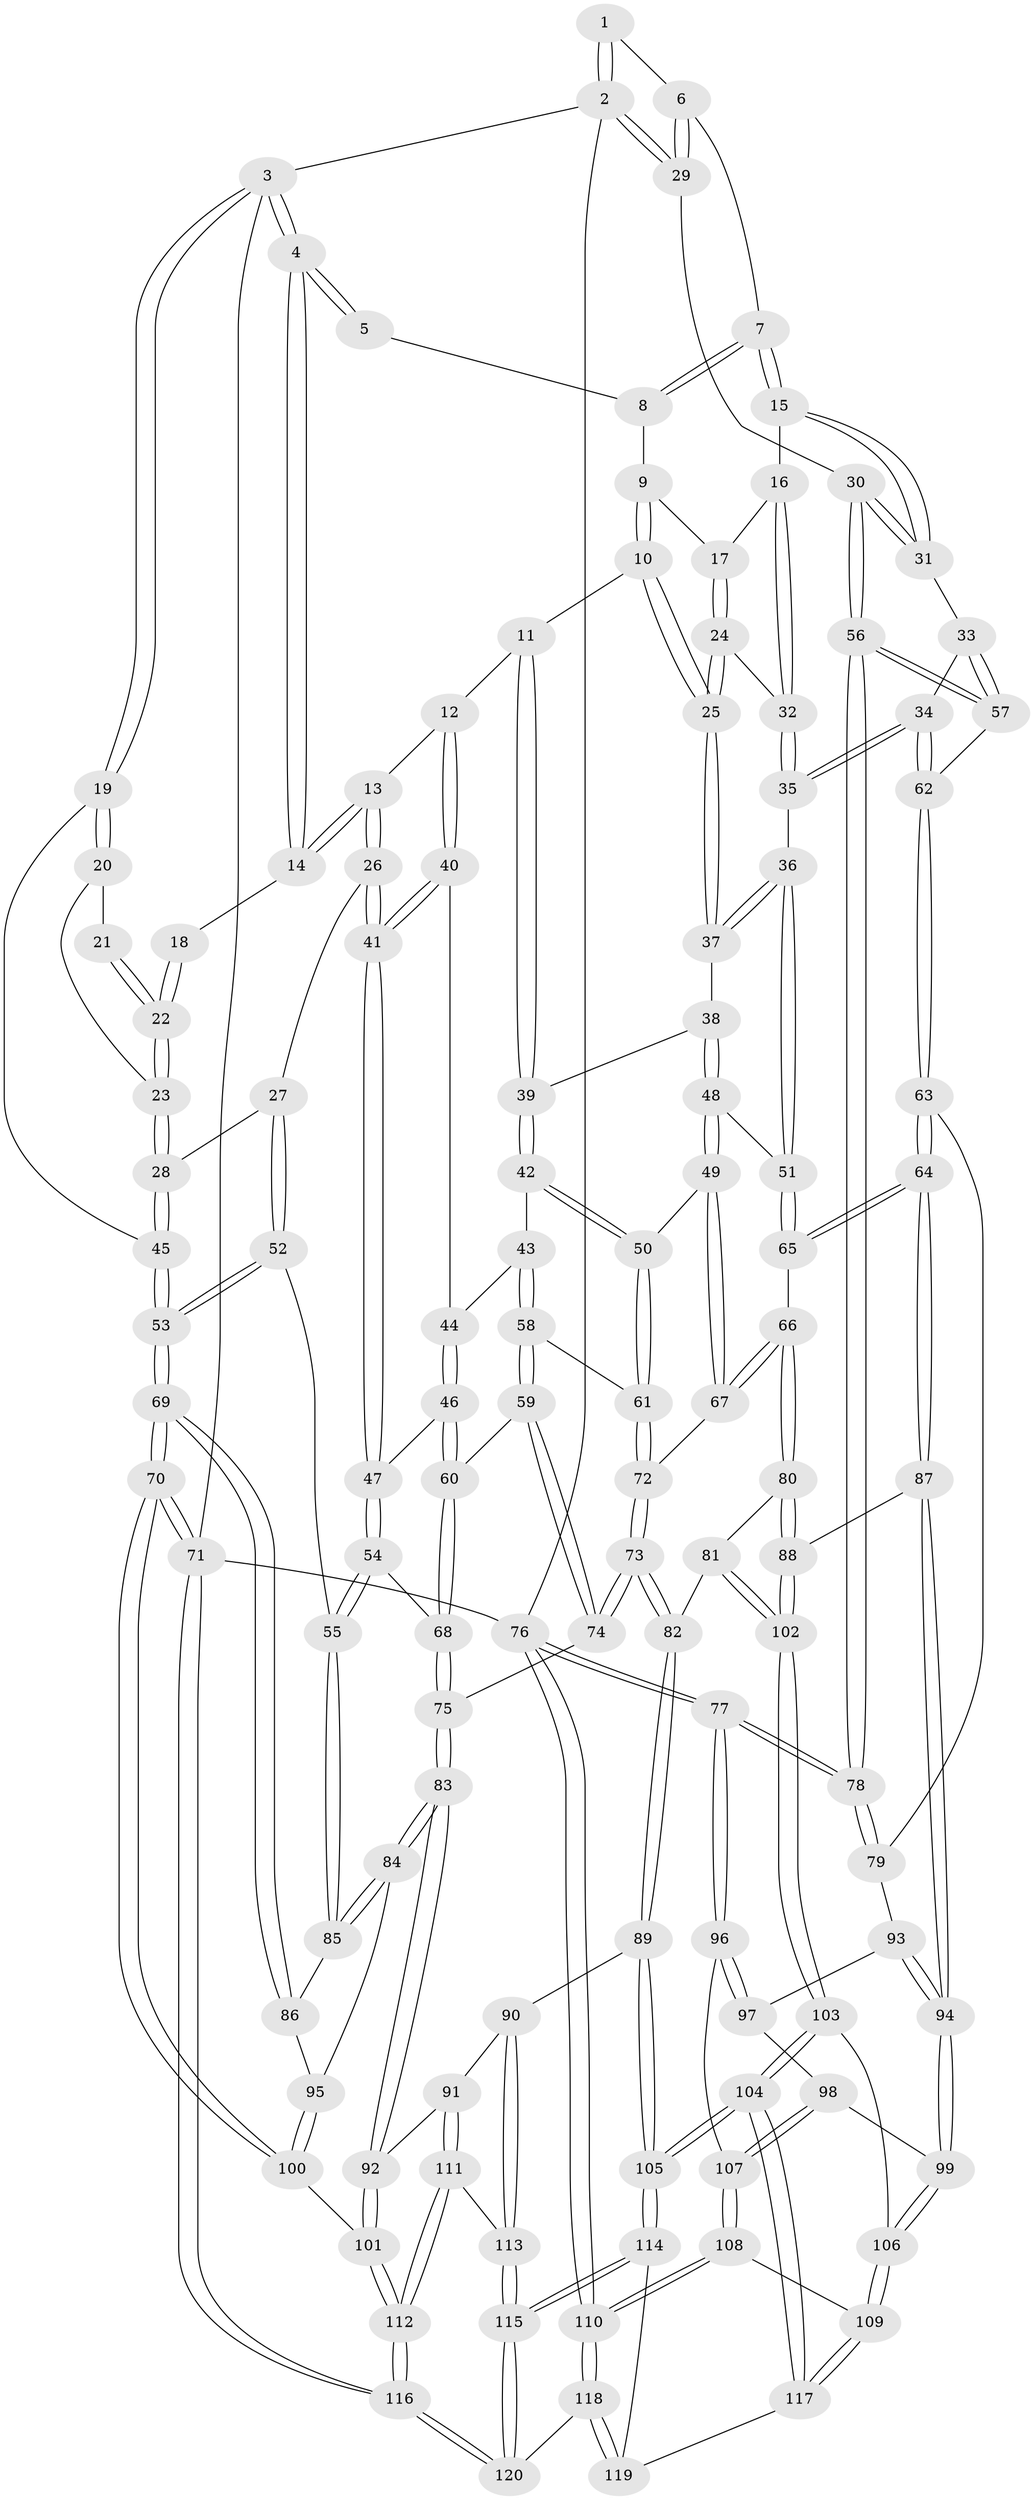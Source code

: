 // coarse degree distribution, {5: 0.016666666666666666, 3: 0.31666666666666665, 4: 0.65, 6: 0.016666666666666666}
// Generated by graph-tools (version 1.1) at 2025/38/03/04/25 23:38:20]
// undirected, 120 vertices, 297 edges
graph export_dot {
  node [color=gray90,style=filled];
  1 [pos="+0.7994004157259725+0"];
  2 [pos="+1+0"];
  3 [pos="+0+0"];
  4 [pos="+0.3362475955764298+0"];
  5 [pos="+0.6370744239943456+0"];
  6 [pos="+0.8719146423777757+0.09414294193294645"];
  7 [pos="+0.8626622186272566+0.10494358162108679"];
  8 [pos="+0.6554464264415271+0"];
  9 [pos="+0.6550644961944249+0"];
  10 [pos="+0.5799336447502569+0.16261350813482373"];
  11 [pos="+0.570220600040815+0.1662733672176154"];
  12 [pos="+0.4144674352676309+0.1467013840062689"];
  13 [pos="+0.3509696882645469+0"];
  14 [pos="+0.3293064184201227+0"];
  15 [pos="+0.8523182197343445+0.13898066687324226"];
  16 [pos="+0.8330332329300058+0.14826315490693956"];
  17 [pos="+0.7220028020615531+0.07823959207686074"];
  18 [pos="+0.2418429004628306+0"];
  19 [pos="+0+0"];
  20 [pos="+0.005573374728708308+0.04114825852879039"];
  21 [pos="+0.05336060068165558+0.04636827847084939"];
  22 [pos="+0.1368167262831733+0.10449387106653346"];
  23 [pos="+0.1289426651982451+0.19584689257918955"];
  24 [pos="+0.6875760787937845+0.18689780459494315"];
  25 [pos="+0.6607027255406986+0.19948530492409872"];
  26 [pos="+0.1451128034067842+0.25790643527365714"];
  27 [pos="+0.136644343411795+0.2557000756019245"];
  28 [pos="+0.13227931971297788+0.2519768398346483"];
  29 [pos="+1+0"];
  30 [pos="+1+0.24324336742200953"];
  31 [pos="+0.9674770740075945+0.23925430828144664"];
  32 [pos="+0.8003875087782087+0.18106784912185067"];
  33 [pos="+0.8654739858676748+0.3326551483990207"];
  34 [pos="+0.818840749578881+0.3487062345211903"];
  35 [pos="+0.7979048351113164+0.3350530263555312"];
  36 [pos="+0.7640967677416792+0.33386831200844397"];
  37 [pos="+0.6807542323535027+0.2838078540143162"];
  38 [pos="+0.6030039993280576+0.34583575992826665"];
  39 [pos="+0.5422045823600296+0.33054954414992277"];
  40 [pos="+0.3769949154306439+0.23669599401203717"];
  41 [pos="+0.2055736382262567+0.2941899190193939"];
  42 [pos="+0.5101174254107047+0.34535438669423085"];
  43 [pos="+0.4472761831296223+0.3386549787305601"];
  44 [pos="+0.39469784182981205+0.26503020139355415"];
  45 [pos="+0+0.16605180878273523"];
  46 [pos="+0.30779354935449155+0.4357355359596848"];
  47 [pos="+0.22999784356930164+0.38160032157618173"];
  48 [pos="+0.6385764918014447+0.41685232098356884"];
  49 [pos="+0.5575427622174253+0.471016493645771"];
  50 [pos="+0.5213352609436976+0.39492509583378016"];
  51 [pos="+0.6669026132178016+0.42930449704884865"];
  52 [pos="+0.021940425676163302+0.4479077297376042"];
  53 [pos="+0+0.4595095724257158"];
  54 [pos="+0.13629914156289727+0.5323945700151759"];
  55 [pos="+0.12791440191512912+0.5358408689400914"];
  56 [pos="+1+0.5396250613232221"];
  57 [pos="+1+0.46181504714561505"];
  58 [pos="+0.38883880406580557+0.45153769200013955"];
  59 [pos="+0.36223848216310306+0.4608351081858235"];
  60 [pos="+0.31690374772742497+0.44317638207869864"];
  61 [pos="+0.45427150994094684+0.4900348816580278"];
  62 [pos="+0.8237697426872961+0.4058080440630642"];
  63 [pos="+0.8065209905512519+0.5506278622840081"];
  64 [pos="+0.7814133365169135+0.5633052827561446"];
  65 [pos="+0.7292250857593308+0.5581527480894856"];
  66 [pos="+0.7077901616461945+0.5675156807483395"];
  67 [pos="+0.5422712326978646+0.5185365928451258"];
  68 [pos="+0.22979007176114422+0.5598113376938688"];
  69 [pos="+0+0.671003764706353"];
  70 [pos="+0+0.7431686490426656"];
  71 [pos="+0+1"];
  72 [pos="+0.5096514507549186+0.5373404850847975"];
  73 [pos="+0.4709785099746204+0.6754085145308216"];
  74 [pos="+0.34369777059082046+0.5962548771558482"];
  75 [pos="+0.2896064801374686+0.6099084651708163"];
  76 [pos="+1+1"];
  77 [pos="+1+0.7145551238915752"];
  78 [pos="+1+0.5420887955800789"];
  79 [pos="+0.9250013964436503+0.568885659011235"];
  80 [pos="+0.6812688456413508+0.6006990452918762"];
  81 [pos="+0.5549173602702178+0.7064913617764047"];
  82 [pos="+0.47790230077019213+0.694797087706506"];
  83 [pos="+0.2281791342485848+0.7332516104556657"];
  84 [pos="+0.13642459382664007+0.6590500501793253"];
  85 [pos="+0.10721168037477678+0.592919080308841"];
  86 [pos="+0.04445461614236712+0.6169435089012477"];
  87 [pos="+0.7929458332339879+0.751348428626815"];
  88 [pos="+0.6999612600299246+0.7584581123068224"];
  89 [pos="+0.4415469807225365+0.7519962654021525"];
  90 [pos="+0.34636986337818304+0.8289622179731773"];
  91 [pos="+0.2939628665677391+0.8209414813188146"];
  92 [pos="+0.24595437934033135+0.8060710899902576"];
  93 [pos="+0.9017852929164983+0.6706380919273593"];
  94 [pos="+0.8024432835190255+0.7610961895540097"];
  95 [pos="+0.054401247431271546+0.7509114379796122"];
  96 [pos="+1+0.7465204244434162"];
  97 [pos="+0.9127280122566147+0.720596883254139"];
  98 [pos="+0.8298071113406627+0.7844178145826654"];
  99 [pos="+0.8064012762931535+0.7666326989477569"];
  100 [pos="+0.045604690277789565+0.7660315998540709"];
  101 [pos="+0.15445087355425394+0.8600134057215826"];
  102 [pos="+0.635625271539039+0.7823035100166594"];
  103 [pos="+0.6368889279218901+0.8879448429535414"];
  104 [pos="+0.611940741207921+0.9322198446014942"];
  105 [pos="+0.5960742172166791+0.9530727482291246"];
  106 [pos="+0.7161169303717836+0.8777405350770334"];
  107 [pos="+0.8770172679600082+0.8487348068345123"];
  108 [pos="+0.8722565332980078+0.8851191567781614"];
  109 [pos="+0.8143583100027814+0.9268486880762762"];
  110 [pos="+1+1"];
  111 [pos="+0.26350733220541295+0.9665600165456928"];
  112 [pos="+0+1"];
  113 [pos="+0.43367242997154026+1"];
  114 [pos="+0.5666988733272206+1"];
  115 [pos="+0.5058886336260764+1"];
  116 [pos="+0+1"];
  117 [pos="+0.8013978212340507+0.9532218549120333"];
  118 [pos="+0.8100321334931396+1"];
  119 [pos="+0.8008505393730249+0.9556906687360108"];
  120 [pos="+0.5055642725894524+1"];
  1 -- 2;
  1 -- 2;
  1 -- 6;
  2 -- 3;
  2 -- 29;
  2 -- 29;
  2 -- 76;
  3 -- 4;
  3 -- 4;
  3 -- 19;
  3 -- 19;
  3 -- 71;
  4 -- 5;
  4 -- 5;
  4 -- 14;
  4 -- 14;
  5 -- 8;
  6 -- 7;
  6 -- 29;
  6 -- 29;
  7 -- 8;
  7 -- 8;
  7 -- 15;
  7 -- 15;
  8 -- 9;
  9 -- 10;
  9 -- 10;
  9 -- 17;
  10 -- 11;
  10 -- 25;
  10 -- 25;
  11 -- 12;
  11 -- 39;
  11 -- 39;
  12 -- 13;
  12 -- 40;
  12 -- 40;
  13 -- 14;
  13 -- 14;
  13 -- 26;
  13 -- 26;
  14 -- 18;
  15 -- 16;
  15 -- 31;
  15 -- 31;
  16 -- 17;
  16 -- 32;
  16 -- 32;
  17 -- 24;
  17 -- 24;
  18 -- 22;
  18 -- 22;
  19 -- 20;
  19 -- 20;
  19 -- 45;
  20 -- 21;
  20 -- 23;
  21 -- 22;
  21 -- 22;
  22 -- 23;
  22 -- 23;
  23 -- 28;
  23 -- 28;
  24 -- 25;
  24 -- 25;
  24 -- 32;
  25 -- 37;
  25 -- 37;
  26 -- 27;
  26 -- 41;
  26 -- 41;
  27 -- 28;
  27 -- 52;
  27 -- 52;
  28 -- 45;
  28 -- 45;
  29 -- 30;
  30 -- 31;
  30 -- 31;
  30 -- 56;
  30 -- 56;
  31 -- 33;
  32 -- 35;
  32 -- 35;
  33 -- 34;
  33 -- 57;
  33 -- 57;
  34 -- 35;
  34 -- 35;
  34 -- 62;
  34 -- 62;
  35 -- 36;
  36 -- 37;
  36 -- 37;
  36 -- 51;
  36 -- 51;
  37 -- 38;
  38 -- 39;
  38 -- 48;
  38 -- 48;
  39 -- 42;
  39 -- 42;
  40 -- 41;
  40 -- 41;
  40 -- 44;
  41 -- 47;
  41 -- 47;
  42 -- 43;
  42 -- 50;
  42 -- 50;
  43 -- 44;
  43 -- 58;
  43 -- 58;
  44 -- 46;
  44 -- 46;
  45 -- 53;
  45 -- 53;
  46 -- 47;
  46 -- 60;
  46 -- 60;
  47 -- 54;
  47 -- 54;
  48 -- 49;
  48 -- 49;
  48 -- 51;
  49 -- 50;
  49 -- 67;
  49 -- 67;
  50 -- 61;
  50 -- 61;
  51 -- 65;
  51 -- 65;
  52 -- 53;
  52 -- 53;
  52 -- 55;
  53 -- 69;
  53 -- 69;
  54 -- 55;
  54 -- 55;
  54 -- 68;
  55 -- 85;
  55 -- 85;
  56 -- 57;
  56 -- 57;
  56 -- 78;
  56 -- 78;
  57 -- 62;
  58 -- 59;
  58 -- 59;
  58 -- 61;
  59 -- 60;
  59 -- 74;
  59 -- 74;
  60 -- 68;
  60 -- 68;
  61 -- 72;
  61 -- 72;
  62 -- 63;
  62 -- 63;
  63 -- 64;
  63 -- 64;
  63 -- 79;
  64 -- 65;
  64 -- 65;
  64 -- 87;
  64 -- 87;
  65 -- 66;
  66 -- 67;
  66 -- 67;
  66 -- 80;
  66 -- 80;
  67 -- 72;
  68 -- 75;
  68 -- 75;
  69 -- 70;
  69 -- 70;
  69 -- 86;
  69 -- 86;
  70 -- 71;
  70 -- 71;
  70 -- 100;
  70 -- 100;
  71 -- 116;
  71 -- 116;
  71 -- 76;
  72 -- 73;
  72 -- 73;
  73 -- 74;
  73 -- 74;
  73 -- 82;
  73 -- 82;
  74 -- 75;
  75 -- 83;
  75 -- 83;
  76 -- 77;
  76 -- 77;
  76 -- 110;
  76 -- 110;
  77 -- 78;
  77 -- 78;
  77 -- 96;
  77 -- 96;
  78 -- 79;
  78 -- 79;
  79 -- 93;
  80 -- 81;
  80 -- 88;
  80 -- 88;
  81 -- 82;
  81 -- 102;
  81 -- 102;
  82 -- 89;
  82 -- 89;
  83 -- 84;
  83 -- 84;
  83 -- 92;
  83 -- 92;
  84 -- 85;
  84 -- 85;
  84 -- 95;
  85 -- 86;
  86 -- 95;
  87 -- 88;
  87 -- 94;
  87 -- 94;
  88 -- 102;
  88 -- 102;
  89 -- 90;
  89 -- 105;
  89 -- 105;
  90 -- 91;
  90 -- 113;
  90 -- 113;
  91 -- 92;
  91 -- 111;
  91 -- 111;
  92 -- 101;
  92 -- 101;
  93 -- 94;
  93 -- 94;
  93 -- 97;
  94 -- 99;
  94 -- 99;
  95 -- 100;
  95 -- 100;
  96 -- 97;
  96 -- 97;
  96 -- 107;
  97 -- 98;
  98 -- 99;
  98 -- 107;
  98 -- 107;
  99 -- 106;
  99 -- 106;
  100 -- 101;
  101 -- 112;
  101 -- 112;
  102 -- 103;
  102 -- 103;
  103 -- 104;
  103 -- 104;
  103 -- 106;
  104 -- 105;
  104 -- 105;
  104 -- 117;
  104 -- 117;
  105 -- 114;
  105 -- 114;
  106 -- 109;
  106 -- 109;
  107 -- 108;
  107 -- 108;
  108 -- 109;
  108 -- 110;
  108 -- 110;
  109 -- 117;
  109 -- 117;
  110 -- 118;
  110 -- 118;
  111 -- 112;
  111 -- 112;
  111 -- 113;
  112 -- 116;
  112 -- 116;
  113 -- 115;
  113 -- 115;
  114 -- 115;
  114 -- 115;
  114 -- 119;
  115 -- 120;
  115 -- 120;
  116 -- 120;
  116 -- 120;
  117 -- 119;
  118 -- 119;
  118 -- 119;
  118 -- 120;
}
